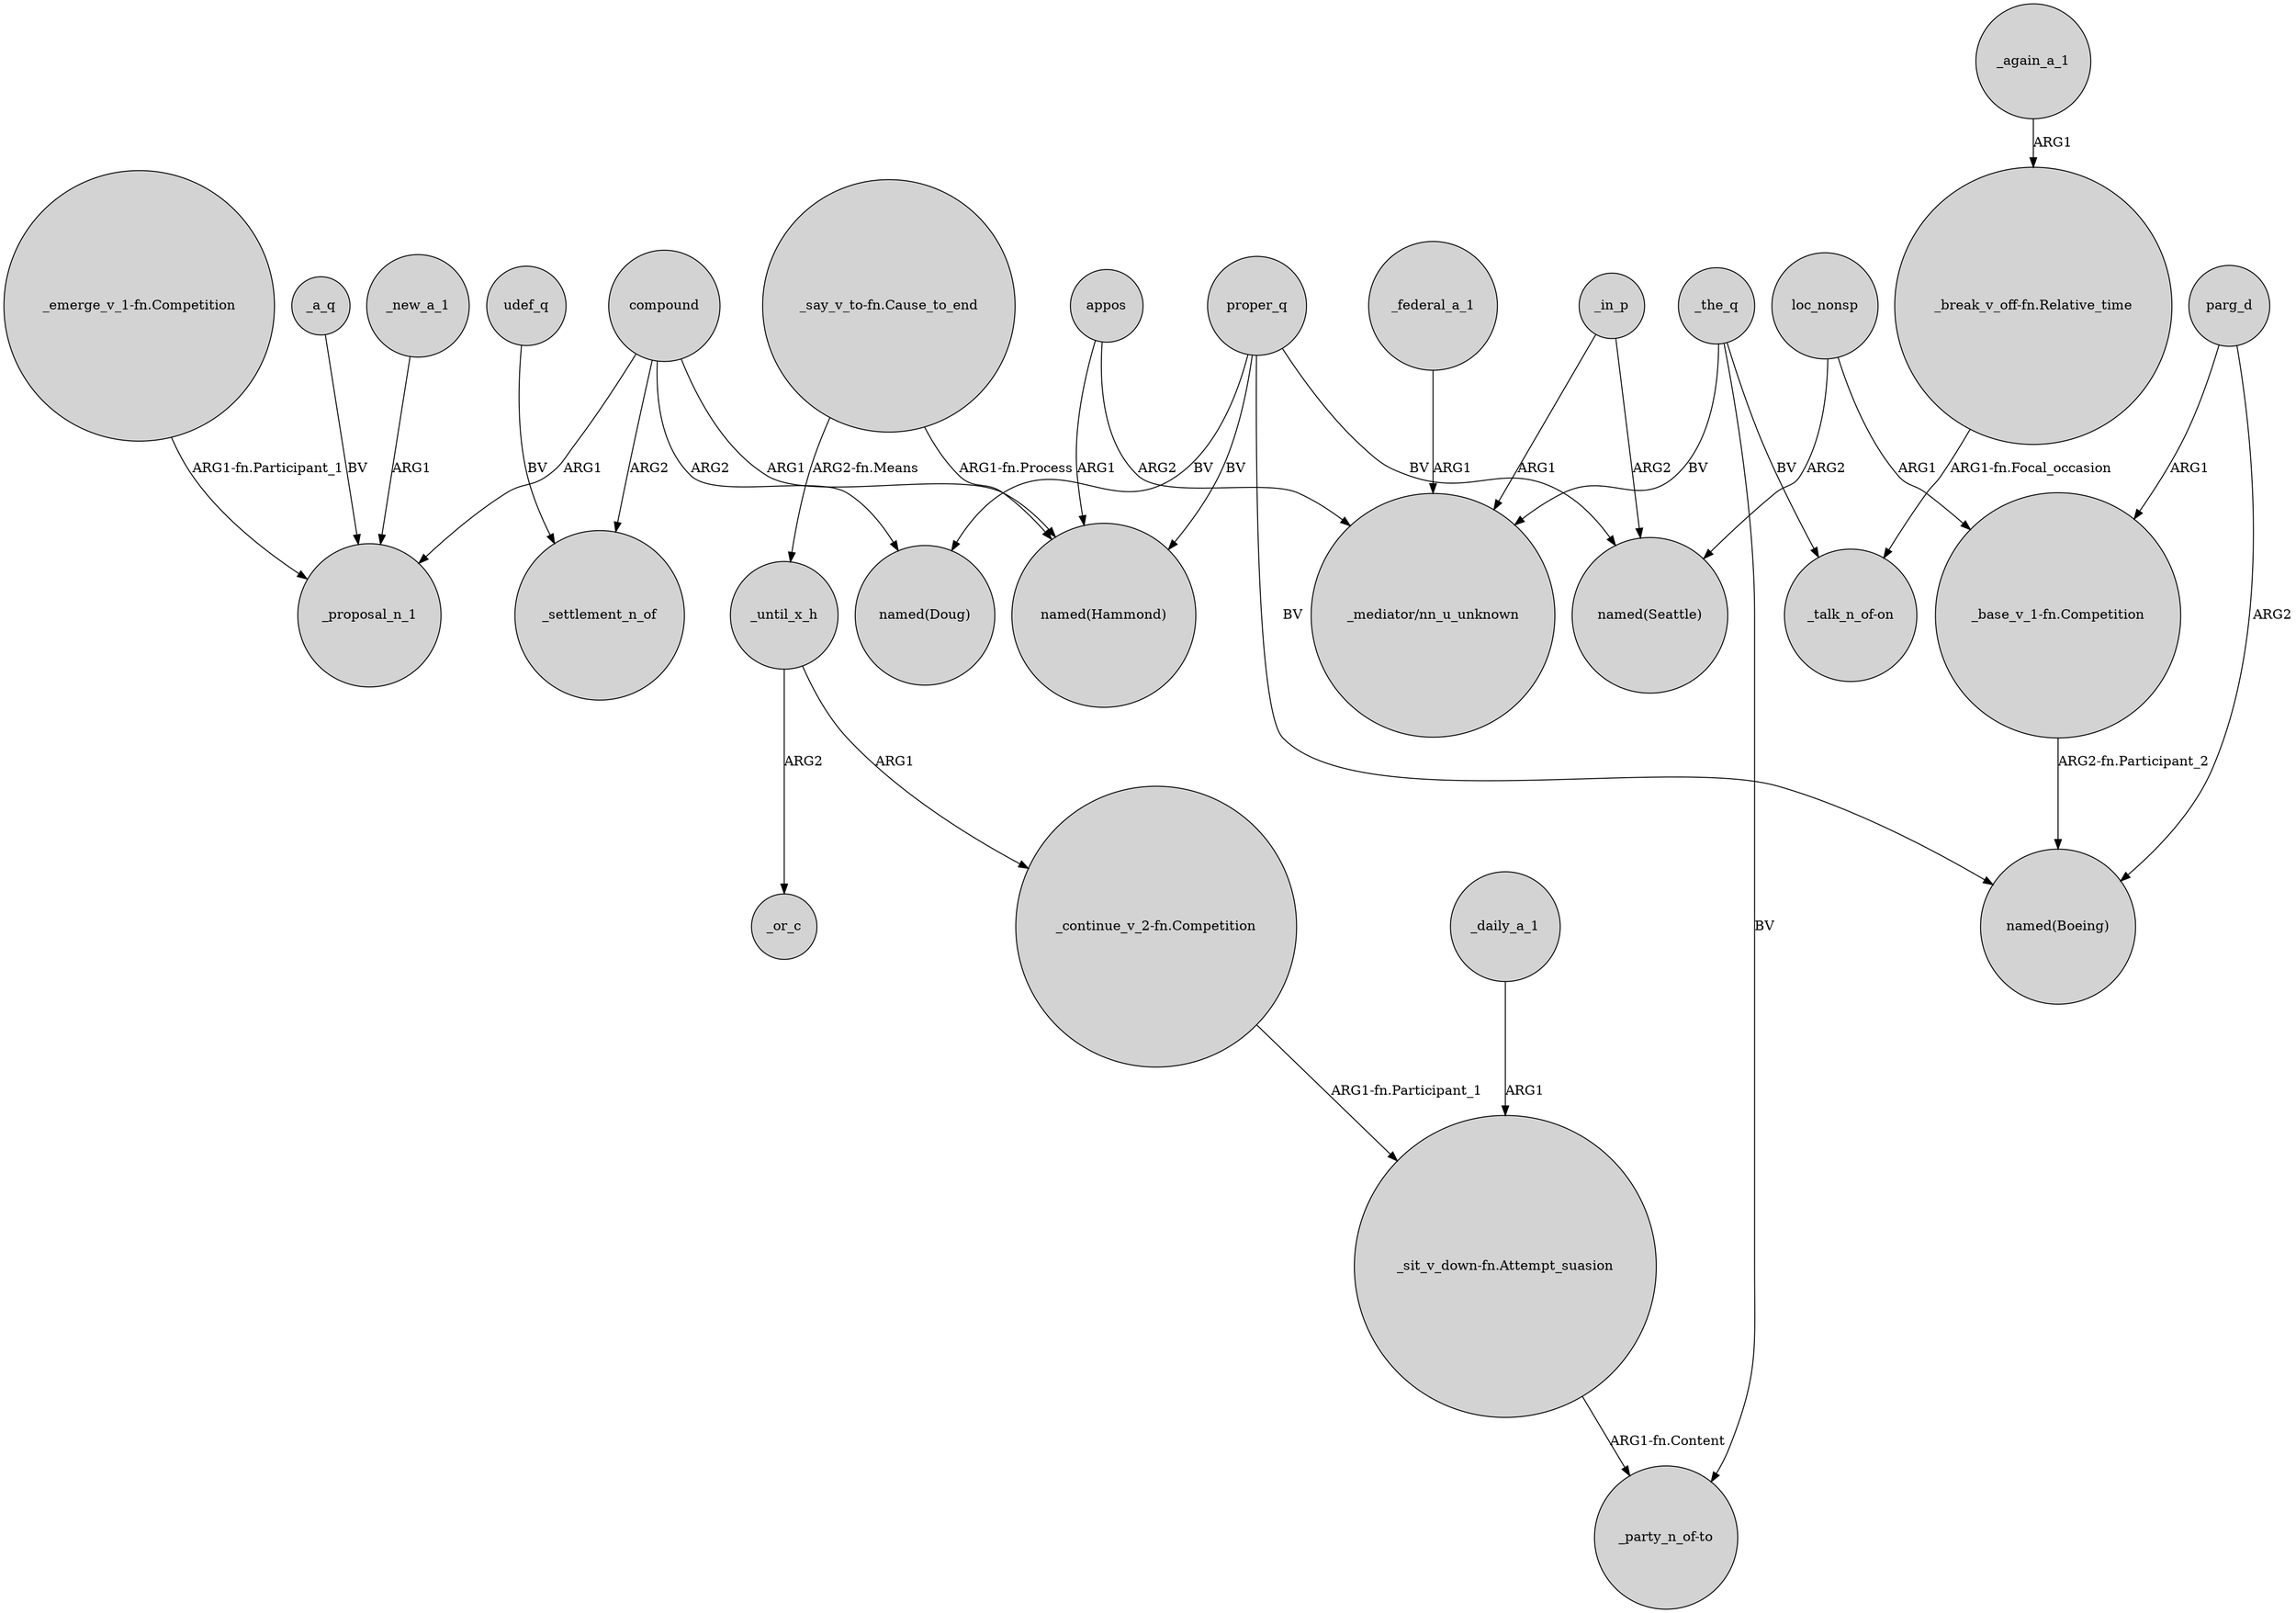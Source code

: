 digraph {
	node [shape=circle style=filled]
	appos -> "named(Hammond)" [label=ARG1]
	"_sit_v_down-fn.Attempt_suasion" -> "_party_n_of-to" [label="ARG1-fn.Content"]
	compound -> _proposal_n_1 [label=ARG1]
	"_emerge_v_1-fn.Competition" -> _proposal_n_1 [label="ARG1-fn.Participant_1"]
	_in_p -> "_mediator/nn_u_unknown" [label=ARG1]
	"_continue_v_2-fn.Competition" -> "_sit_v_down-fn.Attempt_suasion" [label="ARG1-fn.Participant_1"]
	appos -> "_mediator/nn_u_unknown" [label=ARG2]
	_federal_a_1 -> "_mediator/nn_u_unknown" [label=ARG1]
	"_say_v_to-fn.Cause_to_end" -> _until_x_h [label="ARG2-fn.Means"]
	_again_a_1 -> "_break_v_off-fn.Relative_time" [label=ARG1]
	_in_p -> "named(Seattle)" [label=ARG2]
	_a_q -> _proposal_n_1 [label=BV]
	udef_q -> _settlement_n_of [label=BV]
	proper_q -> "named(Doug)" [label=BV]
	_daily_a_1 -> "_sit_v_down-fn.Attempt_suasion" [label=ARG1]
	proper_q -> "named(Seattle)" [label=BV]
	"_base_v_1-fn.Competition" -> "named(Boeing)" [label="ARG2-fn.Participant_2"]
	compound -> "named(Hammond)" [label=ARG1]
	loc_nonsp -> "named(Seattle)" [label=ARG2]
	_the_q -> "_talk_n_of-on" [label=BV]
	_until_x_h -> _or_c [label=ARG2]
	"_say_v_to-fn.Cause_to_end" -> "named(Hammond)" [label="ARG1-fn.Process"]
	_new_a_1 -> _proposal_n_1 [label=ARG1]
	_the_q -> "_mediator/nn_u_unknown" [label=BV]
	proper_q -> "named(Hammond)" [label=BV]
	_the_q -> "_party_n_of-to" [label=BV]
	compound -> "named(Doug)" [label=ARG2]
	"_break_v_off-fn.Relative_time" -> "_talk_n_of-on" [label="ARG1-fn.Focal_occasion"]
	_until_x_h -> "_continue_v_2-fn.Competition" [label=ARG1]
	loc_nonsp -> "_base_v_1-fn.Competition" [label=ARG1]
	parg_d -> "named(Boeing)" [label=ARG2]
	proper_q -> "named(Boeing)" [label=BV]
	compound -> _settlement_n_of [label=ARG2]
	parg_d -> "_base_v_1-fn.Competition" [label=ARG1]
}
